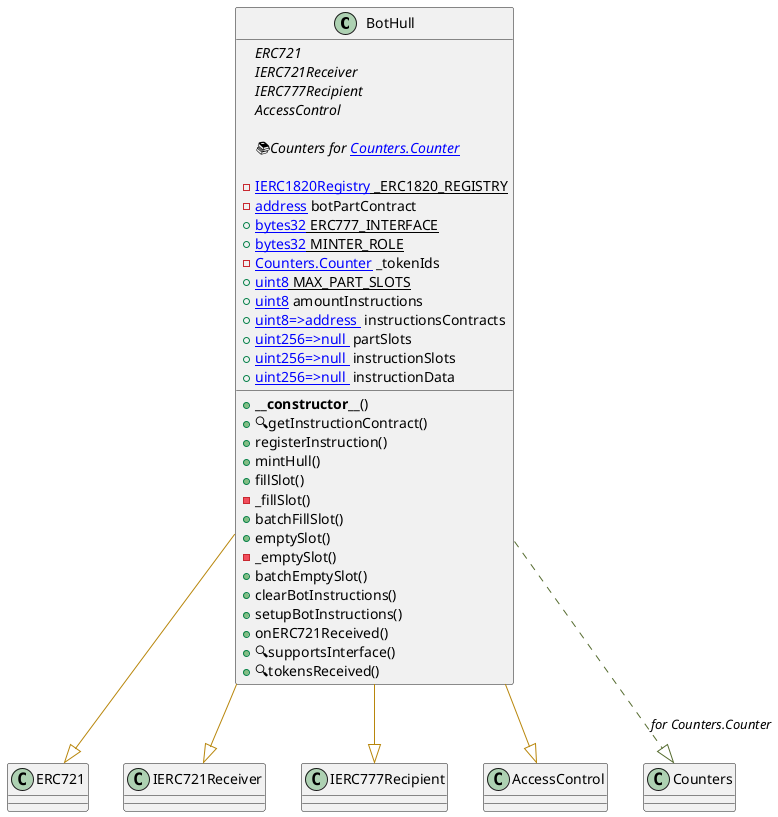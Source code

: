 @startuml
' -- generated by: https://marketplace.visualstudio.com/items?itemName=tintinweb.solidity-visual-auditor
'
' -- for auto-render install: https://marketplace.visualstudio.com/items?itemName=jebbs.plantuml
' -- options --



' -- classes --


class BotHull {
    ' -- inheritance --
	{abstract}ERC721
	{abstract}IERC721Receiver
	{abstract}IERC777Recipient
	{abstract}AccessControl

    ' -- usingFor --
	{abstract}📚Counters for [[Counters.Counter]]

    ' -- vars --
	-{static}[[IERC1820Registry]] _ERC1820_REGISTRY
	-[[address]] botPartContract
	+{static}[[bytes32]] ERC777_INTERFACE
	+{static}[[bytes32]] MINTER_ROLE
	-[[Counters.Counter]] _tokenIds
	+{static}[[uint8]] MAX_PART_SLOTS
	+[[uint8]] amountInstructions
	+[[mapping uint8=>address ]] instructionsContracts
	+[[mapping uint256=>null ]] partSlots
	+[[mapping uint256=>null ]] instructionSlots
	+[[mapping uint256=>null ]] instructionData

    ' -- methods --
	+**__constructor__**()
	+🔍getInstructionContract()
	+registerInstruction()
	+mintHull()
	+fillSlot()
	-_fillSlot()
	+batchFillSlot()
	+emptySlot()
	-_emptySlot()
	+batchEmptySlot()
	+clearBotInstructions()
	+setupBotInstructions()
	+onERC721Received()
	+🔍supportsInterface()
	+🔍tokensReceived()

}
' -- inheritance / usingFor --
BotHull --[#DarkGoldenRod]|> ERC721
BotHull --[#DarkGoldenRod]|> IERC721Receiver
BotHull --[#DarkGoldenRod]|> IERC777Recipient
BotHull --[#DarkGoldenRod]|> AccessControl
BotHull ..[#DarkOliveGreen]|> Counters : //for Counters.Counter//

@enduml